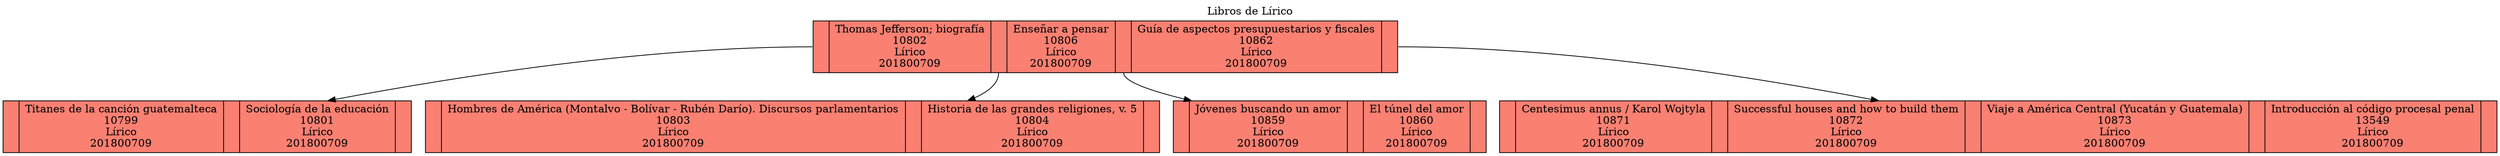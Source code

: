 digraph G {
node [shape = record,height=.1 color=black fillcolor=salmon style=filled];
labelloc="t";
label="Libros de Lírico";
node1[label = "<f0> |Thomas Jefferson; biografía\n10802\nLírico\n201800709|<f1> |Enseñar a pensar\n10806\nLírico\n201800709|<f2> |Guía de aspectos presupuestarios y fiscales\n10862\nLírico\n201800709|<f3>"];
node2[label = "<f0> |Titanes de la canción guatemalteca\n10799\nLírico\n201800709|<f1> |Sociología de la educación\n10801\nLírico\n201800709|<f2>"];
"node1":f0->"node2";
node3[label = "<f0> |Hombres de América (Montalvo - Bolívar - Rubén Darío). Discursos parlamentarios\n10803\nLírico\n201800709|<f1> |Historia de las grandes religiones, v. 5\n10804\nLírico\n201800709|<f2>"];
"node1":f1->"node3";
node4[label = "<f0> |Jóvenes buscando un amor\n10859\nLírico\n201800709|<f1> |El túnel del amor\n10860\nLírico\n201800709|<f2>"];
"node1":f2->"node4";
node5[label = "<f0> |Centesimus annus / Karol Wojtyla\n10871\nLírico\n201800709|<f1> |Successful houses and how to build them\n10872\nLírico\n201800709|<f2> |Viaje a América Central (Yucatán y Guatemala)\n10873\nLírico\n201800709|<f3> |Introducción al código procesal penal\n13549\nLírico\n201800709|<f4>"];
"node1":f3->"node5";

}